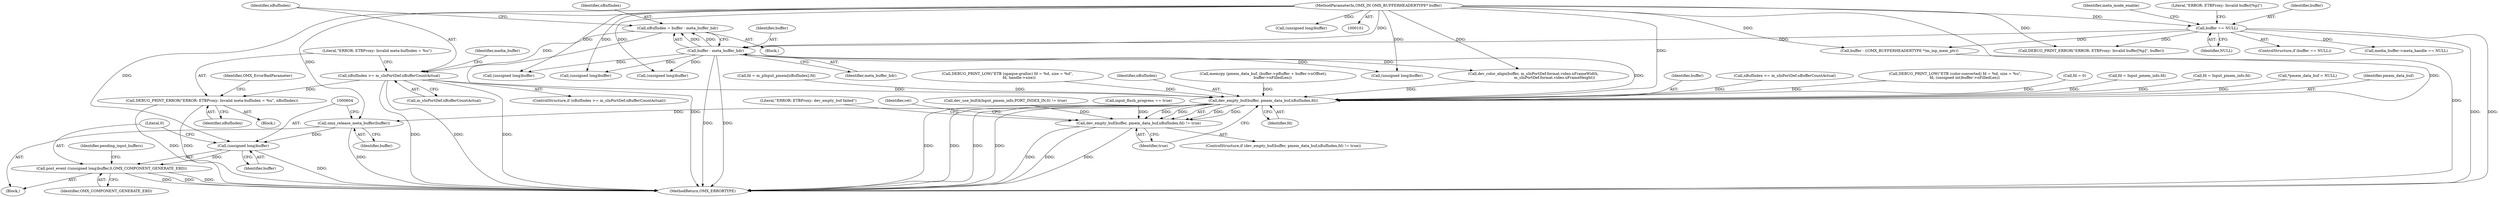 digraph "0_Android_4ed06d14080d8667d5be14eed200e378cba78345_0@integer" {
"1000157" [label="(Call,nBufIndex = buffer - meta_buffer_hdr)"];
"1000159" [label="(Call,buffer - meta_buffer_hdr)"];
"1000138" [label="(Call,buffer == NULL)"];
"1000103" [label="(MethodParameterIn,OMX_IN OMX_BUFFERHEADERTYPE* buffer)"];
"1000163" [label="(Call,nBufIndex >= m_sInPortDef.nBufferCountActual)"];
"1000169" [label="(Call,DEBUG_PRINT_ERROR(\"ERROR: ETBProxy: Invalid meta-bufIndex = %u\", nBufIndex))"];
"1000591" [label="(Call,dev_empty_buf(buffer, pmem_data_buf,nBufIndex,fd))"];
"1000590" [label="(Call,dev_empty_buf(buffer, pmem_data_buf,nBufIndex,fd) != true)"];
"1000600" [label="(Call,omx_release_meta_buffer(buffer))"];
"1000603" [label="(Call,(unsigned long)buffer)"];
"1000602" [label="(Call,post_event ((unsigned long)buffer,0,OMX_COMPONENT_GENERATE_EBD))"];
"1000161" [label="(Identifier,meta_buffer_hdr)"];
"1000164" [label="(Identifier,nBufIndex)"];
"1000138" [label="(Call,buffer == NULL)"];
"1000170" [label="(Literal,\"ERROR: ETBProxy: Invalid meta-bufIndex = %u\")"];
"1000165" [label="(Call,m_sInPortDef.nBufferCountActual)"];
"1000159" [label="(Call,buffer - meta_buffer_hdr)"];
"1000160" [label="(Identifier,buffer)"];
"1000149" [label="(Identifier,meta_mode_enable)"];
"1000590" [label="(Call,dev_empty_buf(buffer, pmem_data_buf,nBufIndex,fd) != true)"];
"1000286" [label="(Call,(unsigned long)buffer)"];
"1000599" [label="(Literal,\"ERROR: ETBProxy: dev_empty_buf failed\")"];
"1000163" [label="(Call,nBufIndex >= m_sInPortDef.nBufferCountActual)"];
"1000618" [label="(Identifier,ret)"];
"1000592" [label="(Identifier,buffer)"];
"1000562" [label="(Call,dev_color_align(buffer, m_sInPortDef.format.video.nFrameWidth,\n                                    m_sInPortDef.format.video.nFrameHeight))"];
"1000173" [label="(Identifier,OMX_ErrorBadParameter)"];
"1000595" [label="(Identifier,fd)"];
"1000597" [label="(Block,)"];
"1000157" [label="(Call,nBufIndex = buffer - meta_buffer_hdr)"];
"1000490" [label="(Call,(unsigned long)buffer)"];
"1000600" [label="(Call,omx_release_meta_buffer(buffer))"];
"1000609" [label="(Identifier,pending_input_buffers)"];
"1000250" [label="(Call,(unsigned long)buffer)"];
"1000267" [label="(Call,nBufIndex >= m_sInPortDef.nBufferCountActual)"];
"1000158" [label="(Identifier,nBufIndex)"];
"1000601" [label="(Identifier,buffer)"];
"1000261" [label="(Call,buffer - ((OMX_BUFFERHEADERTYPE *)m_inp_mem_ptr))"];
"1000152" [label="(Block,)"];
"1000434" [label="(Call,dev_use_buf(&Input_pmem_info,PORT_INDEX_IN,0) != true)"];
"1000591" [label="(Call,dev_empty_buf(buffer, pmem_data_buf,nBufIndex,fd))"];
"1000606" [label="(Literal,0)"];
"1000540" [label="(Call,DEBUG_PRINT_LOW(\"ETB (color-converted) fd = %d, size = %u\",\n                fd, (unsigned int)buffer->nFilledLen))"];
"1000129" [label="(Call,fd = 0)"];
"1000281" [label="(Call,input_flush_progress == true)"];
"1000602" [label="(Call,post_event ((unsigned long)buffer,0,OMX_COMPONENT_GENERATE_EBD))"];
"1000345" [label="(Call,fd = Input_pmem_info.fd)"];
"1000405" [label="(Call,fd = Input_pmem_info.fd)"];
"1000103" [label="(MethodParameterIn,OMX_IN OMX_BUFFERHEADERTYPE* buffer)"];
"1000109" [label="(Call,*pmem_data_buf = NULL)"];
"1000593" [label="(Identifier,pmem_data_buf)"];
"1000589" [label="(ControlStructure,if (dev_empty_buf(buffer, pmem_data_buf,nBufIndex,fd) != true))"];
"1000162" [label="(ControlStructure,if (nBufIndex >= m_sInPortDef.nBufferCountActual))"];
"1000607" [label="(Identifier,OMX_COMPONENT_GENERATE_EBD)"];
"1000299" [label="(Call,fd = m_pInput_pmem[nBufIndex].fd)"];
"1000596" [label="(Identifier,true)"];
"1000142" [label="(Call,DEBUG_PRINT_ERROR(\"ERROR: ETBProxy: Invalid buffer[%p]\", buffer))"];
"1000445" [label="(Call,(unsigned long)buffer)"];
"1000619" [label="(MethodReturn,OMX_ERRORTYPE)"];
"1000169" [label="(Call,DEBUG_PRINT_ERROR(\"ERROR: ETBProxy: Invalid meta-bufIndex = %u\", nBufIndex))"];
"1000140" [label="(Identifier,NULL)"];
"1000582" [label="(Call,(unsigned long)buffer)"];
"1000479" [label="(Call,DEBUG_PRINT_LOW(\"ETB (opaque-gralloc) fd = %d, size = %d\",\n                    fd, handle->size))"];
"1000143" [label="(Literal,\"ERROR: ETBProxy: Invalid buffer[%p]\")"];
"1000603" [label="(Call,(unsigned long)buffer)"];
"1000594" [label="(Identifier,nBufIndex)"];
"1000139" [label="(Identifier,buffer)"];
"1000171" [label="(Identifier,nBufIndex)"];
"1000605" [label="(Identifier,buffer)"];
"1000168" [label="(Block,)"];
"1000175" [label="(Identifier,media_buffer)"];
"1000515" [label="(Call,memcpy (pmem_data_buf, (buffer->pBuffer + buffer->nOffset),\n                buffer->nFilledLen))"];
"1000137" [label="(ControlStructure,if (buffer == NULL))"];
"1000212" [label="(Call,media_buffer->meta_handle == NULL)"];
"1000157" -> "1000152"  [label="AST: "];
"1000157" -> "1000159"  [label="CFG: "];
"1000158" -> "1000157"  [label="AST: "];
"1000159" -> "1000157"  [label="AST: "];
"1000164" -> "1000157"  [label="CFG: "];
"1000157" -> "1000619"  [label="DDG: "];
"1000159" -> "1000157"  [label="DDG: "];
"1000159" -> "1000157"  [label="DDG: "];
"1000157" -> "1000163"  [label="DDG: "];
"1000159" -> "1000161"  [label="CFG: "];
"1000160" -> "1000159"  [label="AST: "];
"1000161" -> "1000159"  [label="AST: "];
"1000159" -> "1000619"  [label="DDG: "];
"1000159" -> "1000619"  [label="DDG: "];
"1000138" -> "1000159"  [label="DDG: "];
"1000103" -> "1000159"  [label="DDG: "];
"1000159" -> "1000250"  [label="DDG: "];
"1000159" -> "1000286"  [label="DDG: "];
"1000159" -> "1000445"  [label="DDG: "];
"1000159" -> "1000490"  [label="DDG: "];
"1000159" -> "1000562"  [label="DDG: "];
"1000159" -> "1000591"  [label="DDG: "];
"1000138" -> "1000137"  [label="AST: "];
"1000138" -> "1000140"  [label="CFG: "];
"1000139" -> "1000138"  [label="AST: "];
"1000140" -> "1000138"  [label="AST: "];
"1000143" -> "1000138"  [label="CFG: "];
"1000149" -> "1000138"  [label="CFG: "];
"1000138" -> "1000619"  [label="DDG: "];
"1000138" -> "1000619"  [label="DDG: "];
"1000103" -> "1000138"  [label="DDG: "];
"1000138" -> "1000142"  [label="DDG: "];
"1000138" -> "1000212"  [label="DDG: "];
"1000138" -> "1000261"  [label="DDG: "];
"1000103" -> "1000101"  [label="AST: "];
"1000103" -> "1000619"  [label="DDG: "];
"1000103" -> "1000142"  [label="DDG: "];
"1000103" -> "1000250"  [label="DDG: "];
"1000103" -> "1000261"  [label="DDG: "];
"1000103" -> "1000286"  [label="DDG: "];
"1000103" -> "1000445"  [label="DDG: "];
"1000103" -> "1000490"  [label="DDG: "];
"1000103" -> "1000562"  [label="DDG: "];
"1000103" -> "1000582"  [label="DDG: "];
"1000103" -> "1000591"  [label="DDG: "];
"1000103" -> "1000600"  [label="DDG: "];
"1000103" -> "1000603"  [label="DDG: "];
"1000163" -> "1000162"  [label="AST: "];
"1000163" -> "1000165"  [label="CFG: "];
"1000164" -> "1000163"  [label="AST: "];
"1000165" -> "1000163"  [label="AST: "];
"1000170" -> "1000163"  [label="CFG: "];
"1000175" -> "1000163"  [label="CFG: "];
"1000163" -> "1000619"  [label="DDG: "];
"1000163" -> "1000619"  [label="DDG: "];
"1000163" -> "1000619"  [label="DDG: "];
"1000163" -> "1000169"  [label="DDG: "];
"1000163" -> "1000591"  [label="DDG: "];
"1000169" -> "1000168"  [label="AST: "];
"1000169" -> "1000171"  [label="CFG: "];
"1000170" -> "1000169"  [label="AST: "];
"1000171" -> "1000169"  [label="AST: "];
"1000173" -> "1000169"  [label="CFG: "];
"1000169" -> "1000619"  [label="DDG: "];
"1000169" -> "1000619"  [label="DDG: "];
"1000591" -> "1000590"  [label="AST: "];
"1000591" -> "1000595"  [label="CFG: "];
"1000592" -> "1000591"  [label="AST: "];
"1000593" -> "1000591"  [label="AST: "];
"1000594" -> "1000591"  [label="AST: "];
"1000595" -> "1000591"  [label="AST: "];
"1000596" -> "1000591"  [label="CFG: "];
"1000591" -> "1000619"  [label="DDG: "];
"1000591" -> "1000619"  [label="DDG: "];
"1000591" -> "1000619"  [label="DDG: "];
"1000591" -> "1000619"  [label="DDG: "];
"1000591" -> "1000590"  [label="DDG: "];
"1000591" -> "1000590"  [label="DDG: "];
"1000591" -> "1000590"  [label="DDG: "];
"1000591" -> "1000590"  [label="DDG: "];
"1000562" -> "1000591"  [label="DDG: "];
"1000261" -> "1000591"  [label="DDG: "];
"1000515" -> "1000591"  [label="DDG: "];
"1000109" -> "1000591"  [label="DDG: "];
"1000267" -> "1000591"  [label="DDG: "];
"1000129" -> "1000591"  [label="DDG: "];
"1000540" -> "1000591"  [label="DDG: "];
"1000299" -> "1000591"  [label="DDG: "];
"1000405" -> "1000591"  [label="DDG: "];
"1000345" -> "1000591"  [label="DDG: "];
"1000479" -> "1000591"  [label="DDG: "];
"1000591" -> "1000600"  [label="DDG: "];
"1000590" -> "1000589"  [label="AST: "];
"1000590" -> "1000596"  [label="CFG: "];
"1000596" -> "1000590"  [label="AST: "];
"1000599" -> "1000590"  [label="CFG: "];
"1000618" -> "1000590"  [label="CFG: "];
"1000590" -> "1000619"  [label="DDG: "];
"1000590" -> "1000619"  [label="DDG: "];
"1000590" -> "1000619"  [label="DDG: "];
"1000434" -> "1000590"  [label="DDG: "];
"1000281" -> "1000590"  [label="DDG: "];
"1000600" -> "1000597"  [label="AST: "];
"1000600" -> "1000601"  [label="CFG: "];
"1000601" -> "1000600"  [label="AST: "];
"1000604" -> "1000600"  [label="CFG: "];
"1000600" -> "1000619"  [label="DDG: "];
"1000600" -> "1000603"  [label="DDG: "];
"1000603" -> "1000602"  [label="AST: "];
"1000603" -> "1000605"  [label="CFG: "];
"1000604" -> "1000603"  [label="AST: "];
"1000605" -> "1000603"  [label="AST: "];
"1000606" -> "1000603"  [label="CFG: "];
"1000603" -> "1000619"  [label="DDG: "];
"1000603" -> "1000602"  [label="DDG: "];
"1000602" -> "1000597"  [label="AST: "];
"1000602" -> "1000607"  [label="CFG: "];
"1000606" -> "1000602"  [label="AST: "];
"1000607" -> "1000602"  [label="AST: "];
"1000609" -> "1000602"  [label="CFG: "];
"1000602" -> "1000619"  [label="DDG: "];
"1000602" -> "1000619"  [label="DDG: "];
"1000602" -> "1000619"  [label="DDG: "];
}
